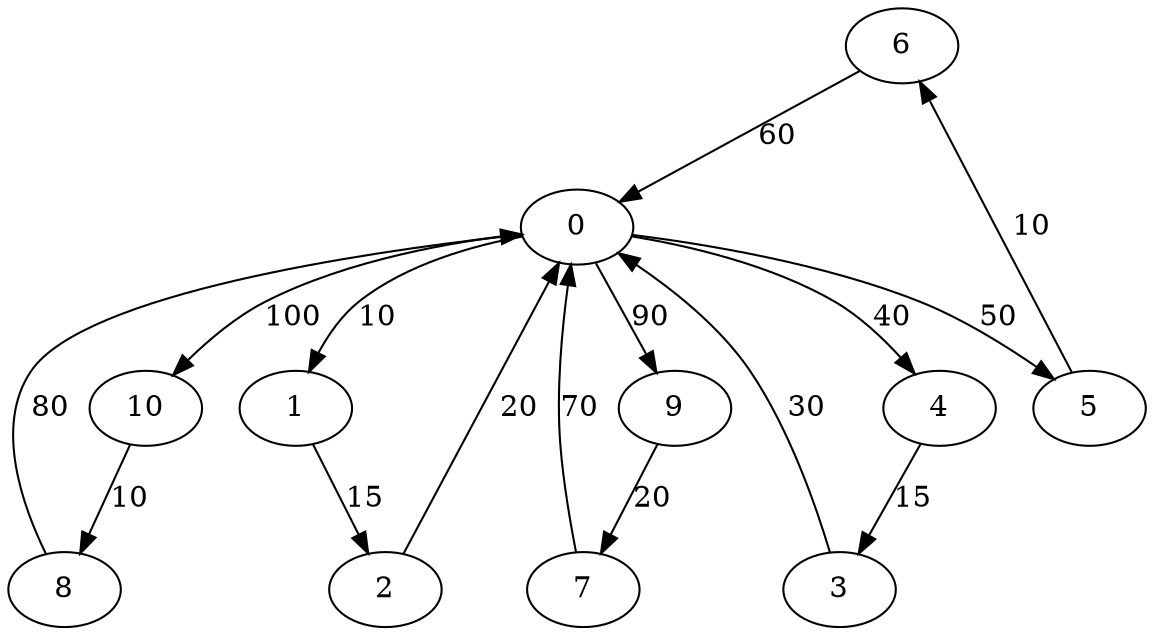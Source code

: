 digraph G {
	6->0[ label=60 ];
	4->3[ label=15 ];
	3->0[ label=30 ];
	10->8[ label=10 ];
	1->2[ label=15 ];
	2->0[ label=20 ];
	0->5[ label=50 ];
	0->4[ label=40 ];
	0->10[ label=100 ];
	0->9[ label=90 ];
	0->1[ label=10 ];
	8->0[ label=80 ];
	9->7[ label=20 ];
	7->0[ label=70 ];
	5->6[ label=10 ];
	0 [ label=0 ];
	1 [ label=1 ];
	10 [ label=10 ];
	2 [ label=2 ];
	3 [ label=3 ];
	4 [ label=4 ];
	5 [ label=5 ];
	6 [ label=6 ];
	7 [ label=7 ];
	8 [ label=8 ];
	9 [ label=9 ];

}
